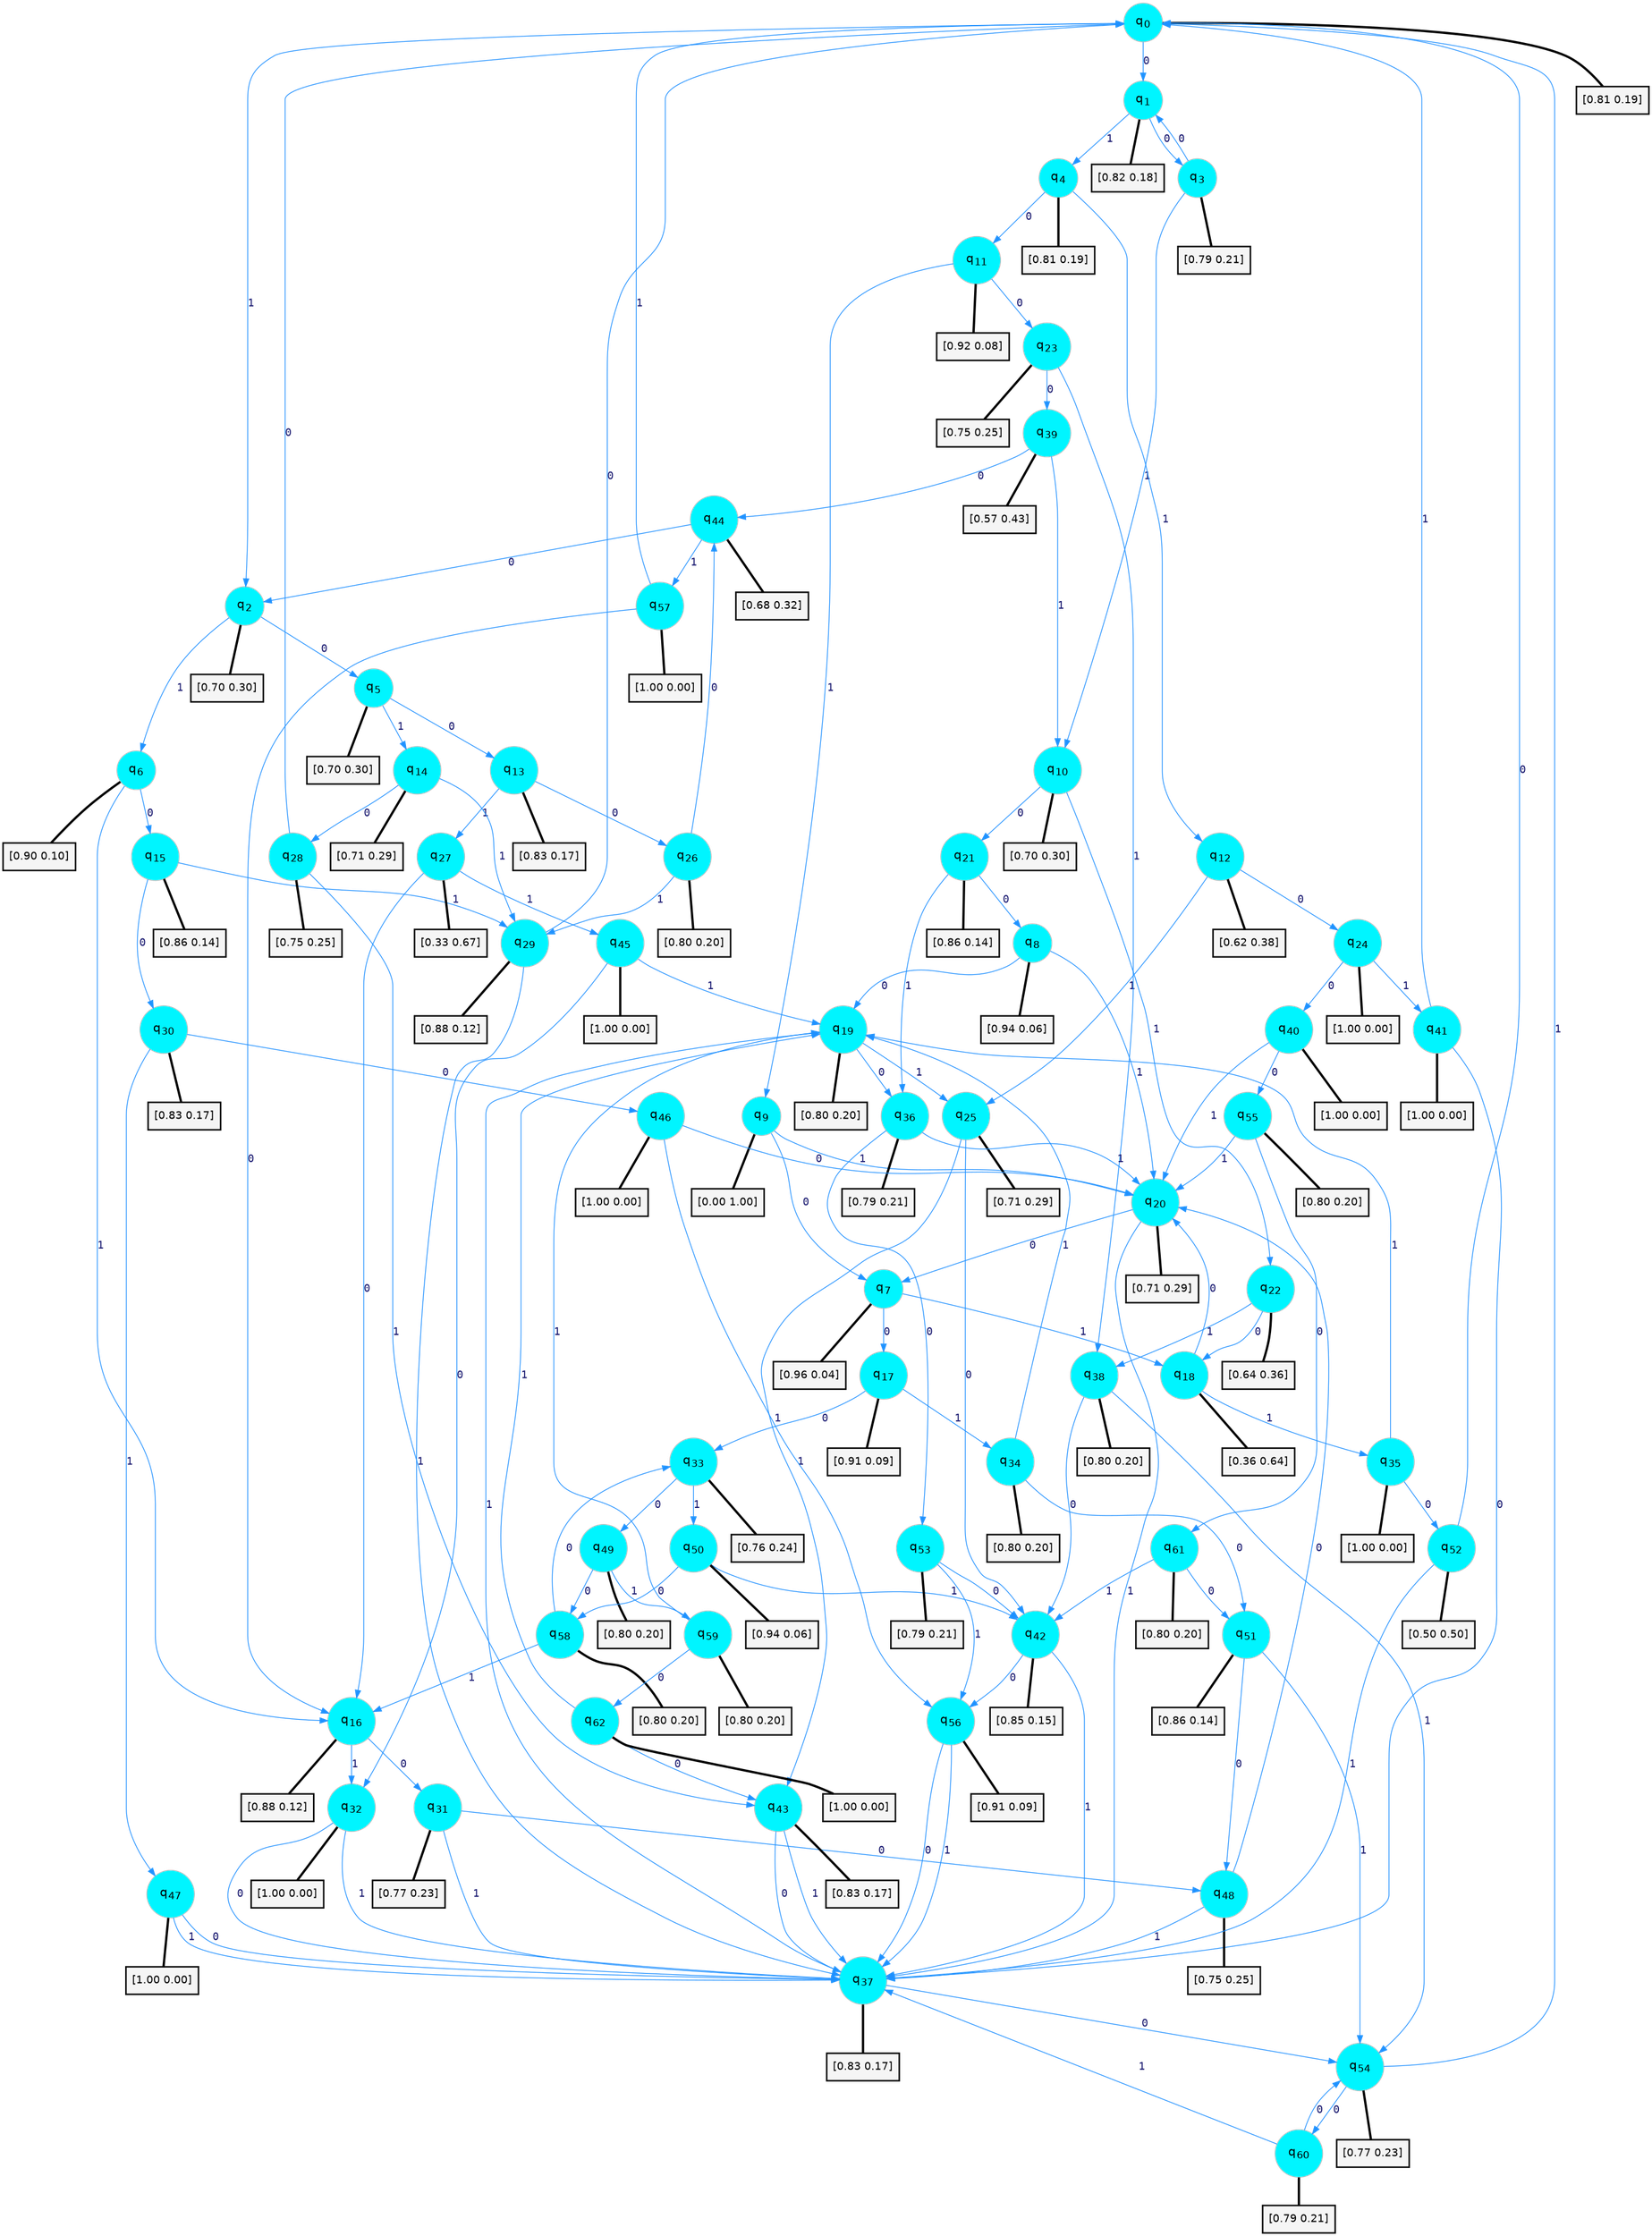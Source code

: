 digraph G {
graph [
bgcolor=transparent, dpi=300, rankdir=TD, size="40,25"];
node [
color=gray, fillcolor=turquoise1, fontcolor=black, fontname=Helvetica, fontsize=16, fontweight=bold, shape=circle, style=filled];
edge [
arrowsize=1, color=dodgerblue1, fontcolor=midnightblue, fontname=courier, fontweight=bold, penwidth=1, style=solid, weight=20];
0[label=<q<SUB>0</SUB>>];
1[label=<q<SUB>1</SUB>>];
2[label=<q<SUB>2</SUB>>];
3[label=<q<SUB>3</SUB>>];
4[label=<q<SUB>4</SUB>>];
5[label=<q<SUB>5</SUB>>];
6[label=<q<SUB>6</SUB>>];
7[label=<q<SUB>7</SUB>>];
8[label=<q<SUB>8</SUB>>];
9[label=<q<SUB>9</SUB>>];
10[label=<q<SUB>10</SUB>>];
11[label=<q<SUB>11</SUB>>];
12[label=<q<SUB>12</SUB>>];
13[label=<q<SUB>13</SUB>>];
14[label=<q<SUB>14</SUB>>];
15[label=<q<SUB>15</SUB>>];
16[label=<q<SUB>16</SUB>>];
17[label=<q<SUB>17</SUB>>];
18[label=<q<SUB>18</SUB>>];
19[label=<q<SUB>19</SUB>>];
20[label=<q<SUB>20</SUB>>];
21[label=<q<SUB>21</SUB>>];
22[label=<q<SUB>22</SUB>>];
23[label=<q<SUB>23</SUB>>];
24[label=<q<SUB>24</SUB>>];
25[label=<q<SUB>25</SUB>>];
26[label=<q<SUB>26</SUB>>];
27[label=<q<SUB>27</SUB>>];
28[label=<q<SUB>28</SUB>>];
29[label=<q<SUB>29</SUB>>];
30[label=<q<SUB>30</SUB>>];
31[label=<q<SUB>31</SUB>>];
32[label=<q<SUB>32</SUB>>];
33[label=<q<SUB>33</SUB>>];
34[label=<q<SUB>34</SUB>>];
35[label=<q<SUB>35</SUB>>];
36[label=<q<SUB>36</SUB>>];
37[label=<q<SUB>37</SUB>>];
38[label=<q<SUB>38</SUB>>];
39[label=<q<SUB>39</SUB>>];
40[label=<q<SUB>40</SUB>>];
41[label=<q<SUB>41</SUB>>];
42[label=<q<SUB>42</SUB>>];
43[label=<q<SUB>43</SUB>>];
44[label=<q<SUB>44</SUB>>];
45[label=<q<SUB>45</SUB>>];
46[label=<q<SUB>46</SUB>>];
47[label=<q<SUB>47</SUB>>];
48[label=<q<SUB>48</SUB>>];
49[label=<q<SUB>49</SUB>>];
50[label=<q<SUB>50</SUB>>];
51[label=<q<SUB>51</SUB>>];
52[label=<q<SUB>52</SUB>>];
53[label=<q<SUB>53</SUB>>];
54[label=<q<SUB>54</SUB>>];
55[label=<q<SUB>55</SUB>>];
56[label=<q<SUB>56</SUB>>];
57[label=<q<SUB>57</SUB>>];
58[label=<q<SUB>58</SUB>>];
59[label=<q<SUB>59</SUB>>];
60[label=<q<SUB>60</SUB>>];
61[label=<q<SUB>61</SUB>>];
62[label=<q<SUB>62</SUB>>];
63[label="[0.81 0.19]", shape=box,fontcolor=black, fontname=Helvetica, fontsize=14, penwidth=2, fillcolor=whitesmoke,color=black];
64[label="[0.82 0.18]", shape=box,fontcolor=black, fontname=Helvetica, fontsize=14, penwidth=2, fillcolor=whitesmoke,color=black];
65[label="[0.70 0.30]", shape=box,fontcolor=black, fontname=Helvetica, fontsize=14, penwidth=2, fillcolor=whitesmoke,color=black];
66[label="[0.79 0.21]", shape=box,fontcolor=black, fontname=Helvetica, fontsize=14, penwidth=2, fillcolor=whitesmoke,color=black];
67[label="[0.81 0.19]", shape=box,fontcolor=black, fontname=Helvetica, fontsize=14, penwidth=2, fillcolor=whitesmoke,color=black];
68[label="[0.70 0.30]", shape=box,fontcolor=black, fontname=Helvetica, fontsize=14, penwidth=2, fillcolor=whitesmoke,color=black];
69[label="[0.90 0.10]", shape=box,fontcolor=black, fontname=Helvetica, fontsize=14, penwidth=2, fillcolor=whitesmoke,color=black];
70[label="[0.96 0.04]", shape=box,fontcolor=black, fontname=Helvetica, fontsize=14, penwidth=2, fillcolor=whitesmoke,color=black];
71[label="[0.94 0.06]", shape=box,fontcolor=black, fontname=Helvetica, fontsize=14, penwidth=2, fillcolor=whitesmoke,color=black];
72[label="[0.00 1.00]", shape=box,fontcolor=black, fontname=Helvetica, fontsize=14, penwidth=2, fillcolor=whitesmoke,color=black];
73[label="[0.70 0.30]", shape=box,fontcolor=black, fontname=Helvetica, fontsize=14, penwidth=2, fillcolor=whitesmoke,color=black];
74[label="[0.92 0.08]", shape=box,fontcolor=black, fontname=Helvetica, fontsize=14, penwidth=2, fillcolor=whitesmoke,color=black];
75[label="[0.62 0.38]", shape=box,fontcolor=black, fontname=Helvetica, fontsize=14, penwidth=2, fillcolor=whitesmoke,color=black];
76[label="[0.83 0.17]", shape=box,fontcolor=black, fontname=Helvetica, fontsize=14, penwidth=2, fillcolor=whitesmoke,color=black];
77[label="[0.71 0.29]", shape=box,fontcolor=black, fontname=Helvetica, fontsize=14, penwidth=2, fillcolor=whitesmoke,color=black];
78[label="[0.86 0.14]", shape=box,fontcolor=black, fontname=Helvetica, fontsize=14, penwidth=2, fillcolor=whitesmoke,color=black];
79[label="[0.88 0.12]", shape=box,fontcolor=black, fontname=Helvetica, fontsize=14, penwidth=2, fillcolor=whitesmoke,color=black];
80[label="[0.91 0.09]", shape=box,fontcolor=black, fontname=Helvetica, fontsize=14, penwidth=2, fillcolor=whitesmoke,color=black];
81[label="[0.36 0.64]", shape=box,fontcolor=black, fontname=Helvetica, fontsize=14, penwidth=2, fillcolor=whitesmoke,color=black];
82[label="[0.80 0.20]", shape=box,fontcolor=black, fontname=Helvetica, fontsize=14, penwidth=2, fillcolor=whitesmoke,color=black];
83[label="[0.71 0.29]", shape=box,fontcolor=black, fontname=Helvetica, fontsize=14, penwidth=2, fillcolor=whitesmoke,color=black];
84[label="[0.86 0.14]", shape=box,fontcolor=black, fontname=Helvetica, fontsize=14, penwidth=2, fillcolor=whitesmoke,color=black];
85[label="[0.64 0.36]", shape=box,fontcolor=black, fontname=Helvetica, fontsize=14, penwidth=2, fillcolor=whitesmoke,color=black];
86[label="[0.75 0.25]", shape=box,fontcolor=black, fontname=Helvetica, fontsize=14, penwidth=2, fillcolor=whitesmoke,color=black];
87[label="[1.00 0.00]", shape=box,fontcolor=black, fontname=Helvetica, fontsize=14, penwidth=2, fillcolor=whitesmoke,color=black];
88[label="[0.71 0.29]", shape=box,fontcolor=black, fontname=Helvetica, fontsize=14, penwidth=2, fillcolor=whitesmoke,color=black];
89[label="[0.80 0.20]", shape=box,fontcolor=black, fontname=Helvetica, fontsize=14, penwidth=2, fillcolor=whitesmoke,color=black];
90[label="[0.33 0.67]", shape=box,fontcolor=black, fontname=Helvetica, fontsize=14, penwidth=2, fillcolor=whitesmoke,color=black];
91[label="[0.75 0.25]", shape=box,fontcolor=black, fontname=Helvetica, fontsize=14, penwidth=2, fillcolor=whitesmoke,color=black];
92[label="[0.88 0.12]", shape=box,fontcolor=black, fontname=Helvetica, fontsize=14, penwidth=2, fillcolor=whitesmoke,color=black];
93[label="[0.83 0.17]", shape=box,fontcolor=black, fontname=Helvetica, fontsize=14, penwidth=2, fillcolor=whitesmoke,color=black];
94[label="[0.77 0.23]", shape=box,fontcolor=black, fontname=Helvetica, fontsize=14, penwidth=2, fillcolor=whitesmoke,color=black];
95[label="[1.00 0.00]", shape=box,fontcolor=black, fontname=Helvetica, fontsize=14, penwidth=2, fillcolor=whitesmoke,color=black];
96[label="[0.76 0.24]", shape=box,fontcolor=black, fontname=Helvetica, fontsize=14, penwidth=2, fillcolor=whitesmoke,color=black];
97[label="[0.80 0.20]", shape=box,fontcolor=black, fontname=Helvetica, fontsize=14, penwidth=2, fillcolor=whitesmoke,color=black];
98[label="[1.00 0.00]", shape=box,fontcolor=black, fontname=Helvetica, fontsize=14, penwidth=2, fillcolor=whitesmoke,color=black];
99[label="[0.79 0.21]", shape=box,fontcolor=black, fontname=Helvetica, fontsize=14, penwidth=2, fillcolor=whitesmoke,color=black];
100[label="[0.83 0.17]", shape=box,fontcolor=black, fontname=Helvetica, fontsize=14, penwidth=2, fillcolor=whitesmoke,color=black];
101[label="[0.80 0.20]", shape=box,fontcolor=black, fontname=Helvetica, fontsize=14, penwidth=2, fillcolor=whitesmoke,color=black];
102[label="[0.57 0.43]", shape=box,fontcolor=black, fontname=Helvetica, fontsize=14, penwidth=2, fillcolor=whitesmoke,color=black];
103[label="[1.00 0.00]", shape=box,fontcolor=black, fontname=Helvetica, fontsize=14, penwidth=2, fillcolor=whitesmoke,color=black];
104[label="[1.00 0.00]", shape=box,fontcolor=black, fontname=Helvetica, fontsize=14, penwidth=2, fillcolor=whitesmoke,color=black];
105[label="[0.85 0.15]", shape=box,fontcolor=black, fontname=Helvetica, fontsize=14, penwidth=2, fillcolor=whitesmoke,color=black];
106[label="[0.83 0.17]", shape=box,fontcolor=black, fontname=Helvetica, fontsize=14, penwidth=2, fillcolor=whitesmoke,color=black];
107[label="[0.68 0.32]", shape=box,fontcolor=black, fontname=Helvetica, fontsize=14, penwidth=2, fillcolor=whitesmoke,color=black];
108[label="[1.00 0.00]", shape=box,fontcolor=black, fontname=Helvetica, fontsize=14, penwidth=2, fillcolor=whitesmoke,color=black];
109[label="[1.00 0.00]", shape=box,fontcolor=black, fontname=Helvetica, fontsize=14, penwidth=2, fillcolor=whitesmoke,color=black];
110[label="[1.00 0.00]", shape=box,fontcolor=black, fontname=Helvetica, fontsize=14, penwidth=2, fillcolor=whitesmoke,color=black];
111[label="[0.75 0.25]", shape=box,fontcolor=black, fontname=Helvetica, fontsize=14, penwidth=2, fillcolor=whitesmoke,color=black];
112[label="[0.80 0.20]", shape=box,fontcolor=black, fontname=Helvetica, fontsize=14, penwidth=2, fillcolor=whitesmoke,color=black];
113[label="[0.94 0.06]", shape=box,fontcolor=black, fontname=Helvetica, fontsize=14, penwidth=2, fillcolor=whitesmoke,color=black];
114[label="[0.86 0.14]", shape=box,fontcolor=black, fontname=Helvetica, fontsize=14, penwidth=2, fillcolor=whitesmoke,color=black];
115[label="[0.50 0.50]", shape=box,fontcolor=black, fontname=Helvetica, fontsize=14, penwidth=2, fillcolor=whitesmoke,color=black];
116[label="[0.79 0.21]", shape=box,fontcolor=black, fontname=Helvetica, fontsize=14, penwidth=2, fillcolor=whitesmoke,color=black];
117[label="[0.77 0.23]", shape=box,fontcolor=black, fontname=Helvetica, fontsize=14, penwidth=2, fillcolor=whitesmoke,color=black];
118[label="[0.80 0.20]", shape=box,fontcolor=black, fontname=Helvetica, fontsize=14, penwidth=2, fillcolor=whitesmoke,color=black];
119[label="[0.91 0.09]", shape=box,fontcolor=black, fontname=Helvetica, fontsize=14, penwidth=2, fillcolor=whitesmoke,color=black];
120[label="[1.00 0.00]", shape=box,fontcolor=black, fontname=Helvetica, fontsize=14, penwidth=2, fillcolor=whitesmoke,color=black];
121[label="[0.80 0.20]", shape=box,fontcolor=black, fontname=Helvetica, fontsize=14, penwidth=2, fillcolor=whitesmoke,color=black];
122[label="[0.80 0.20]", shape=box,fontcolor=black, fontname=Helvetica, fontsize=14, penwidth=2, fillcolor=whitesmoke,color=black];
123[label="[0.79 0.21]", shape=box,fontcolor=black, fontname=Helvetica, fontsize=14, penwidth=2, fillcolor=whitesmoke,color=black];
124[label="[0.80 0.20]", shape=box,fontcolor=black, fontname=Helvetica, fontsize=14, penwidth=2, fillcolor=whitesmoke,color=black];
125[label="[1.00 0.00]", shape=box,fontcolor=black, fontname=Helvetica, fontsize=14, penwidth=2, fillcolor=whitesmoke,color=black];
0->1 [label=0];
0->2 [label=1];
0->63 [arrowhead=none, penwidth=3,color=black];
1->3 [label=0];
1->4 [label=1];
1->64 [arrowhead=none, penwidth=3,color=black];
2->5 [label=0];
2->6 [label=1];
2->65 [arrowhead=none, penwidth=3,color=black];
3->1 [label=0];
3->10 [label=1];
3->66 [arrowhead=none, penwidth=3,color=black];
4->11 [label=0];
4->12 [label=1];
4->67 [arrowhead=none, penwidth=3,color=black];
5->13 [label=0];
5->14 [label=1];
5->68 [arrowhead=none, penwidth=3,color=black];
6->15 [label=0];
6->16 [label=1];
6->69 [arrowhead=none, penwidth=3,color=black];
7->17 [label=0];
7->18 [label=1];
7->70 [arrowhead=none, penwidth=3,color=black];
8->19 [label=0];
8->20 [label=1];
8->71 [arrowhead=none, penwidth=3,color=black];
9->7 [label=0];
9->20 [label=1];
9->72 [arrowhead=none, penwidth=3,color=black];
10->21 [label=0];
10->22 [label=1];
10->73 [arrowhead=none, penwidth=3,color=black];
11->23 [label=0];
11->9 [label=1];
11->74 [arrowhead=none, penwidth=3,color=black];
12->24 [label=0];
12->25 [label=1];
12->75 [arrowhead=none, penwidth=3,color=black];
13->26 [label=0];
13->27 [label=1];
13->76 [arrowhead=none, penwidth=3,color=black];
14->28 [label=0];
14->29 [label=1];
14->77 [arrowhead=none, penwidth=3,color=black];
15->30 [label=0];
15->29 [label=1];
15->78 [arrowhead=none, penwidth=3,color=black];
16->31 [label=0];
16->32 [label=1];
16->79 [arrowhead=none, penwidth=3,color=black];
17->33 [label=0];
17->34 [label=1];
17->80 [arrowhead=none, penwidth=3,color=black];
18->20 [label=0];
18->35 [label=1];
18->81 [arrowhead=none, penwidth=3,color=black];
19->36 [label=0];
19->25 [label=1];
19->82 [arrowhead=none, penwidth=3,color=black];
20->7 [label=0];
20->37 [label=1];
20->83 [arrowhead=none, penwidth=3,color=black];
21->8 [label=0];
21->36 [label=1];
21->84 [arrowhead=none, penwidth=3,color=black];
22->18 [label=0];
22->38 [label=1];
22->85 [arrowhead=none, penwidth=3,color=black];
23->39 [label=0];
23->38 [label=1];
23->86 [arrowhead=none, penwidth=3,color=black];
24->40 [label=0];
24->41 [label=1];
24->87 [arrowhead=none, penwidth=3,color=black];
25->42 [label=0];
25->43 [label=1];
25->88 [arrowhead=none, penwidth=3,color=black];
26->44 [label=0];
26->29 [label=1];
26->89 [arrowhead=none, penwidth=3,color=black];
27->16 [label=0];
27->45 [label=1];
27->90 [arrowhead=none, penwidth=3,color=black];
28->0 [label=0];
28->43 [label=1];
28->91 [arrowhead=none, penwidth=3,color=black];
29->0 [label=0];
29->37 [label=1];
29->92 [arrowhead=none, penwidth=3,color=black];
30->46 [label=0];
30->47 [label=1];
30->93 [arrowhead=none, penwidth=3,color=black];
31->48 [label=0];
31->37 [label=1];
31->94 [arrowhead=none, penwidth=3,color=black];
32->37 [label=0];
32->37 [label=1];
32->95 [arrowhead=none, penwidth=3,color=black];
33->49 [label=0];
33->50 [label=1];
33->96 [arrowhead=none, penwidth=3,color=black];
34->51 [label=0];
34->19 [label=1];
34->97 [arrowhead=none, penwidth=3,color=black];
35->52 [label=0];
35->19 [label=1];
35->98 [arrowhead=none, penwidth=3,color=black];
36->53 [label=0];
36->20 [label=1];
36->99 [arrowhead=none, penwidth=3,color=black];
37->54 [label=0];
37->19 [label=1];
37->100 [arrowhead=none, penwidth=3,color=black];
38->42 [label=0];
38->54 [label=1];
38->101 [arrowhead=none, penwidth=3,color=black];
39->44 [label=0];
39->10 [label=1];
39->102 [arrowhead=none, penwidth=3,color=black];
40->55 [label=0];
40->20 [label=1];
40->103 [arrowhead=none, penwidth=3,color=black];
41->37 [label=0];
41->0 [label=1];
41->104 [arrowhead=none, penwidth=3,color=black];
42->56 [label=0];
42->37 [label=1];
42->105 [arrowhead=none, penwidth=3,color=black];
43->37 [label=0];
43->37 [label=1];
43->106 [arrowhead=none, penwidth=3,color=black];
44->2 [label=0];
44->57 [label=1];
44->107 [arrowhead=none, penwidth=3,color=black];
45->32 [label=0];
45->19 [label=1];
45->108 [arrowhead=none, penwidth=3,color=black];
46->20 [label=0];
46->56 [label=1];
46->109 [arrowhead=none, penwidth=3,color=black];
47->37 [label=0];
47->37 [label=1];
47->110 [arrowhead=none, penwidth=3,color=black];
48->20 [label=0];
48->37 [label=1];
48->111 [arrowhead=none, penwidth=3,color=black];
49->58 [label=0];
49->59 [label=1];
49->112 [arrowhead=none, penwidth=3,color=black];
50->58 [label=0];
50->42 [label=1];
50->113 [arrowhead=none, penwidth=3,color=black];
51->48 [label=0];
51->54 [label=1];
51->114 [arrowhead=none, penwidth=3,color=black];
52->0 [label=0];
52->37 [label=1];
52->115 [arrowhead=none, penwidth=3,color=black];
53->42 [label=0];
53->56 [label=1];
53->116 [arrowhead=none, penwidth=3,color=black];
54->60 [label=0];
54->0 [label=1];
54->117 [arrowhead=none, penwidth=3,color=black];
55->61 [label=0];
55->20 [label=1];
55->118 [arrowhead=none, penwidth=3,color=black];
56->37 [label=0];
56->37 [label=1];
56->119 [arrowhead=none, penwidth=3,color=black];
57->16 [label=0];
57->0 [label=1];
57->120 [arrowhead=none, penwidth=3,color=black];
58->33 [label=0];
58->16 [label=1];
58->121 [arrowhead=none, penwidth=3,color=black];
59->62 [label=0];
59->19 [label=1];
59->122 [arrowhead=none, penwidth=3,color=black];
60->54 [label=0];
60->37 [label=1];
60->123 [arrowhead=none, penwidth=3,color=black];
61->51 [label=0];
61->42 [label=1];
61->124 [arrowhead=none, penwidth=3,color=black];
62->43 [label=0];
62->19 [label=1];
62->125 [arrowhead=none, penwidth=3,color=black];
}
